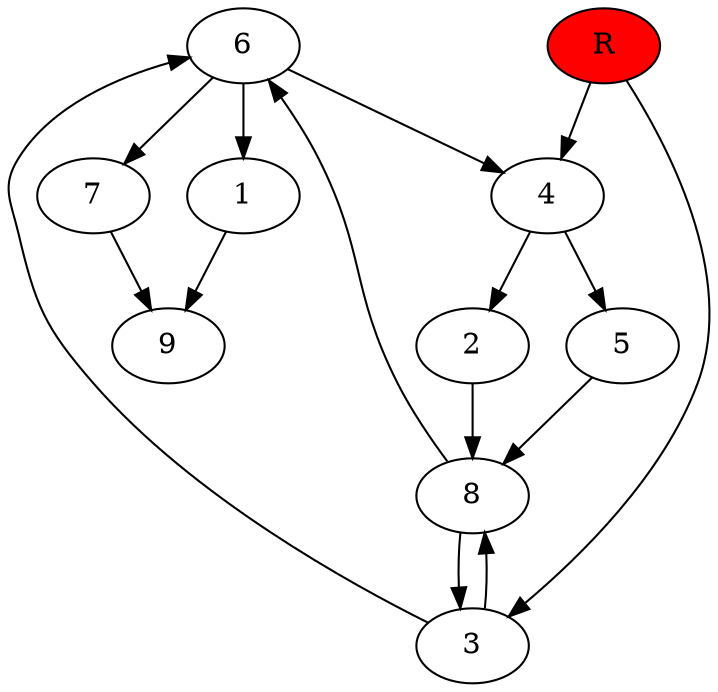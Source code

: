 digraph prb28874 {
	1
	2
	3
	4
	5
	6
	7
	8
	R [fillcolor="#ff0000" style=filled]
	1 -> 9
	2 -> 8
	3 -> 6
	3 -> 8
	4 -> 2
	4 -> 5
	5 -> 8
	6 -> 1
	6 -> 4
	6 -> 7
	7 -> 9
	8 -> 3
	8 -> 6
	R -> 3
	R -> 4
}
